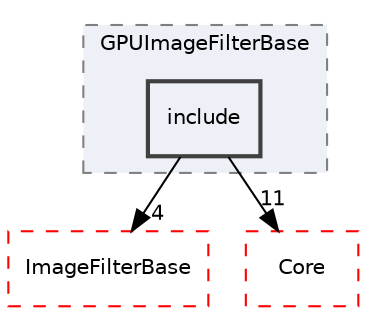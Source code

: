 digraph "include"
{
 // LATEX_PDF_SIZE
  edge [fontname="Helvetica",fontsize="10",labelfontname="Helvetica",labelfontsize="10"];
  node [fontname="Helvetica",fontsize="10",shape=record];
  compound=true
  subgraph clusterdir_9c69f0fccc6542c056108651aea31e10 {
    graph [ bgcolor="#edf0f7", pencolor="grey50", style="filled,dashed,", label="GPUImageFilterBase", fontname="Helvetica", fontsize="10", URL="dir_9c69f0fccc6542c056108651aea31e10.html"]
  dir_6eaac1e54db6eef545927420a72b94ca [shape=box, label="include", style="filled,bold,", fillcolor="#edf0f7", color="grey25", URL="dir_6eaac1e54db6eef545927420a72b94ca.html"];
  }
  dir_a5e0762988512223861a3264c6133bea [shape=box, label="ImageFilterBase", style="dashed,", fillcolor="#edf0f7", color="red", URL="dir_a5e0762988512223861a3264c6133bea.html"];
  dir_cac7f9cecb9aa42a0bd05452dddd8a21 [shape=box, label="Core", style="dashed,", fillcolor="#edf0f7", color="red", URL="dir_cac7f9cecb9aa42a0bd05452dddd8a21.html"];
  dir_6eaac1e54db6eef545927420a72b94ca->dir_a5e0762988512223861a3264c6133bea [headlabel="4", labeldistance=1.5 headhref="dir_000088_000050.html"];
  dir_6eaac1e54db6eef545927420a72b94ca->dir_cac7f9cecb9aa42a0bd05452dddd8a21 [headlabel="11", labeldistance=1.5 headhref="dir_000088_000014.html"];
}
